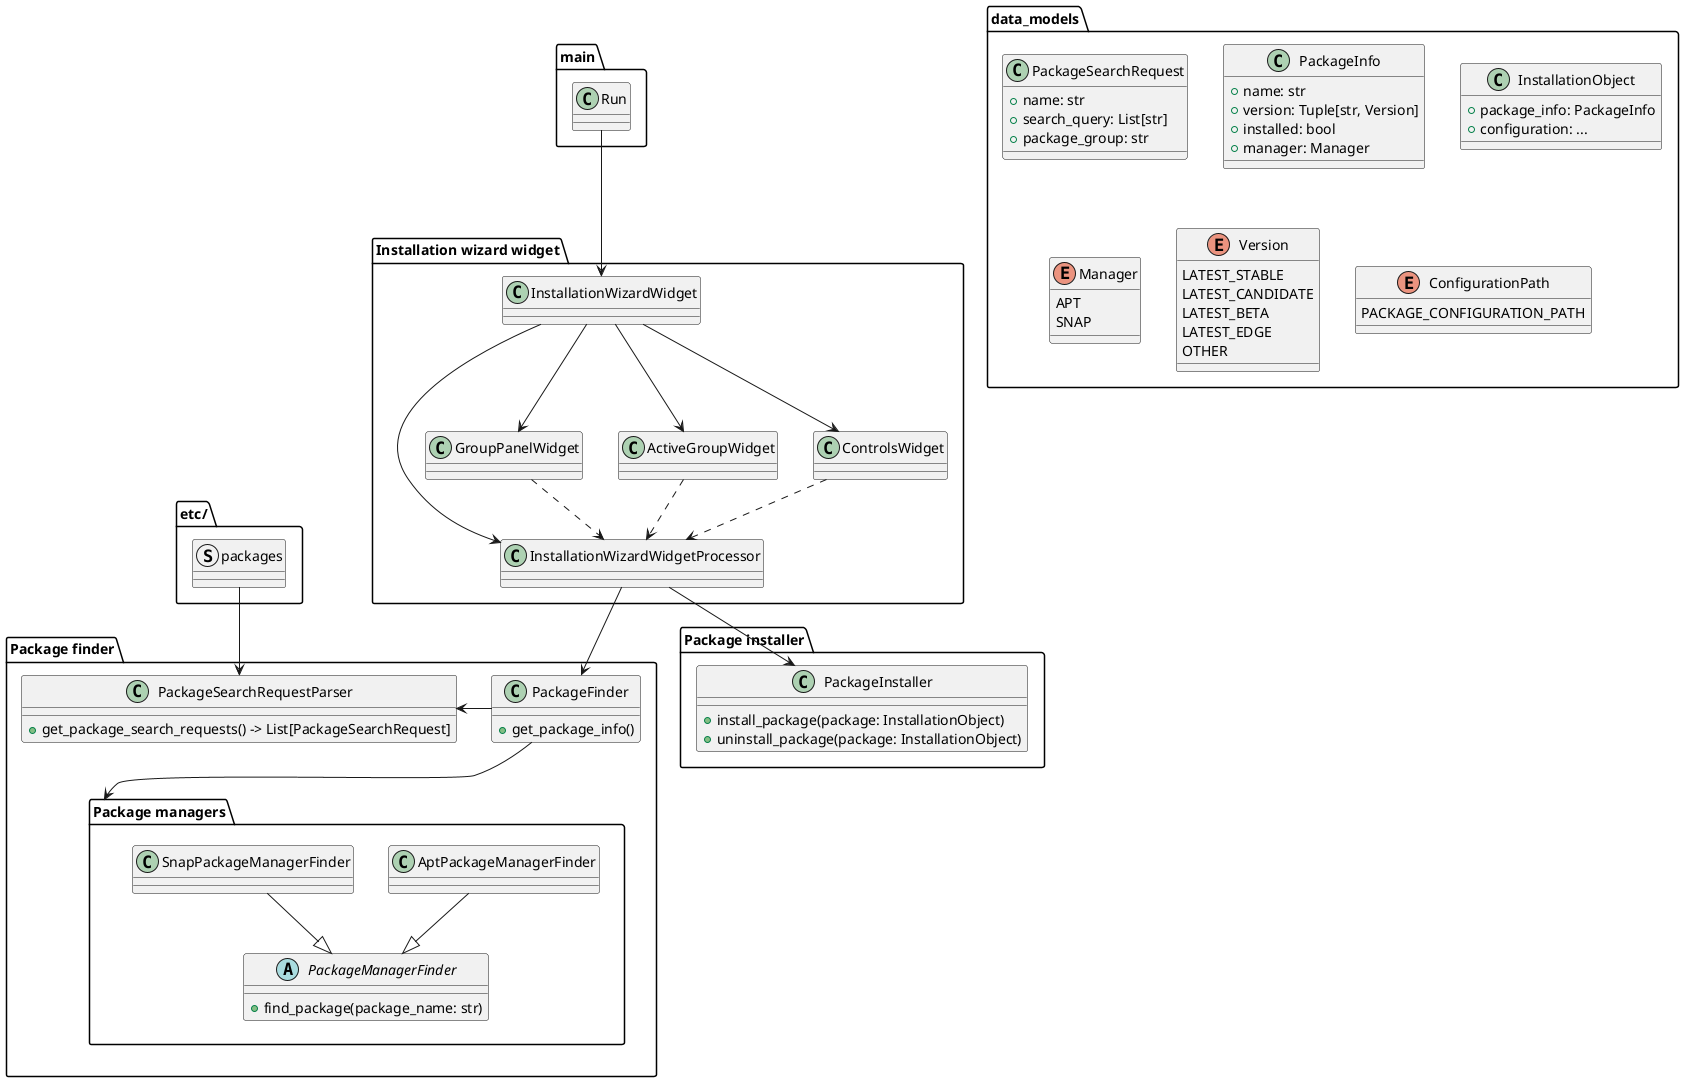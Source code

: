 @startuml dotfiles design

package main {
    class Run{}
}


' -------------------------------------------------------

package "Installation wizard widget" as installation_widget {

    class InstallationWizardWidgetProcessor {}

    class InstallationWizardWidget {}

    class GroupPanelWidget {}

    class ActiveGroupWidget {}

    class ControlsWidget {}
}

InstallationWizardWidget --> InstallationWizardWidgetProcessor
InstallationWizardWidget --> GroupPanelWidget
InstallationWizardWidget --> ActiveGroupWidget
InstallationWizardWidget --> ControlsWidget
GroupPanelWidget ..> InstallationWizardWidgetProcessor
ActiveGroupWidget ..> InstallationWizardWidgetProcessor
ControlsWidget ..> InstallationWizardWidgetProcessor

' -------------------------------------------------------

package "Package finder" as package_finder {

    class PackageFinder {
        + get_package_info()
    }

    class PackageSearchRequestParser {
        + get_package_search_requests() -> List[PackageSearchRequest] 
    }
    package "Package managers" as package_managers_finder {
        abstract class PackageManagerFinder {
            + find_package(package_name: str)
        }

        class AptPackageManagerFinder {}
        class SnapPackageManagerFinder {}
    }

}

PackageSearchRequestParser <- PackageFinder 
PackageFinder --> package_managers_finder
AptPackageManagerFinder --|> PackageManagerFinder
SnapPackageManagerFinder --|> PackageManagerFinder

' -------------------------------------------------------

package "Package installer" as package_installer {
    class PackageInstaller {
        + install_package(package: InstallationObject)
        + uninstall_package(package: InstallationObject)
    }
}


' -------------------------------------------------------

package data_models {

    class PackageSearchRequest {
        + name: str
        + search_query: List[str]
        + package_group: str
    }

    class PackageInfo {
        + name: str
        + version: Tuple[str, Version]
        + installed: bool
        + manager: Manager
    }

    class InstallationObject {
        + package_info: PackageInfo
        + configuration: ...
    }

    enum Manager {
        APT
        SNAP
    }

    enum Version {
        LATEST_STABLE
        LATEST_CANDIDATE
        LATEST_BETA
        LATEST_EDGE
        OTHER
    }

    enum ConfigurationPath {
        PACKAGE_CONFIGURATION_PATH
    }
}

' -------------------------------------------------------

package "etc/" as configuration {
    struct packages {}
}

packages --> PackageSearchRequestParser
' -------------------------------------------------------

Run --> InstallationWizardWidget
InstallationWizardWidgetProcessor -down-> PackageInstaller
InstallationWizardWidgetProcessor --> PackageFinder


@enduml
